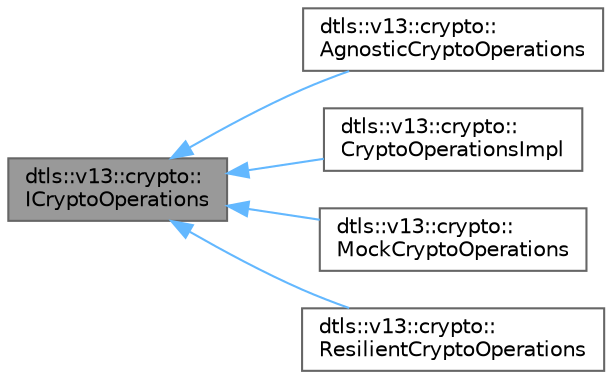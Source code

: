 digraph "dtls::v13::crypto::ICryptoOperations"
{
 // LATEX_PDF_SIZE
  bgcolor="transparent";
  edge [fontname=Helvetica,fontsize=10,labelfontname=Helvetica,labelfontsize=10];
  node [fontname=Helvetica,fontsize=10,shape=box,height=0.2,width=0.4];
  rankdir="LR";
  Node1 [id="Node000001",label="dtls::v13::crypto::\lICryptoOperations",height=0.2,width=0.4,color="gray40", fillcolor="grey60", style="filled", fontcolor="black",tooltip="Abstract Crypto Operations Interface."];
  Node1 -> Node2 [id="edge1_Node000001_Node000002",dir="back",color="steelblue1",style="solid",tooltip=" "];
  Node2 [id="Node000002",label="dtls::v13::crypto::\lAgnosticCryptoOperations",height=0.2,width=0.4,color="gray40", fillcolor="white", style="filled",URL="$classdtls_1_1v13_1_1crypto_1_1AgnosticCryptoOperations.html",tooltip="Provider-agnostic crypto operation wrapper."];
  Node1 -> Node3 [id="edge2_Node000001_Node000003",dir="back",color="steelblue1",style="solid",tooltip=" "];
  Node3 [id="Node000003",label="dtls::v13::crypto::\lCryptoOperationsImpl",height=0.2,width=0.4,color="gray40", fillcolor="white", style="filled",URL="$classdtls_1_1v13_1_1crypto_1_1CryptoOperationsImpl.html",tooltip="Default implementation of ICryptoOperations."];
  Node1 -> Node4 [id="edge3_Node000001_Node000004",dir="back",color="steelblue1",style="solid",tooltip=" "];
  Node4 [id="Node000004",label="dtls::v13::crypto::\lMockCryptoOperations",height=0.2,width=0.4,color="gray40", fillcolor="white", style="filled",URL="$classdtls_1_1v13_1_1crypto_1_1MockCryptoOperations.html",tooltip="Mock crypto operations for testing."];
  Node1 -> Node5 [id="edge4_Node000001_Node000005",dir="back",color="steelblue1",style="solid",tooltip=" "];
  Node5 [id="Node000005",label="dtls::v13::crypto::\lResilientCryptoOperations",height=0.2,width=0.4,color="gray40", fillcolor="white", style="filled",URL="$classdtls_1_1v13_1_1crypto_1_1ResilientCryptoOperations.html",tooltip="Crypto operations with automatic provider failover."];
}
